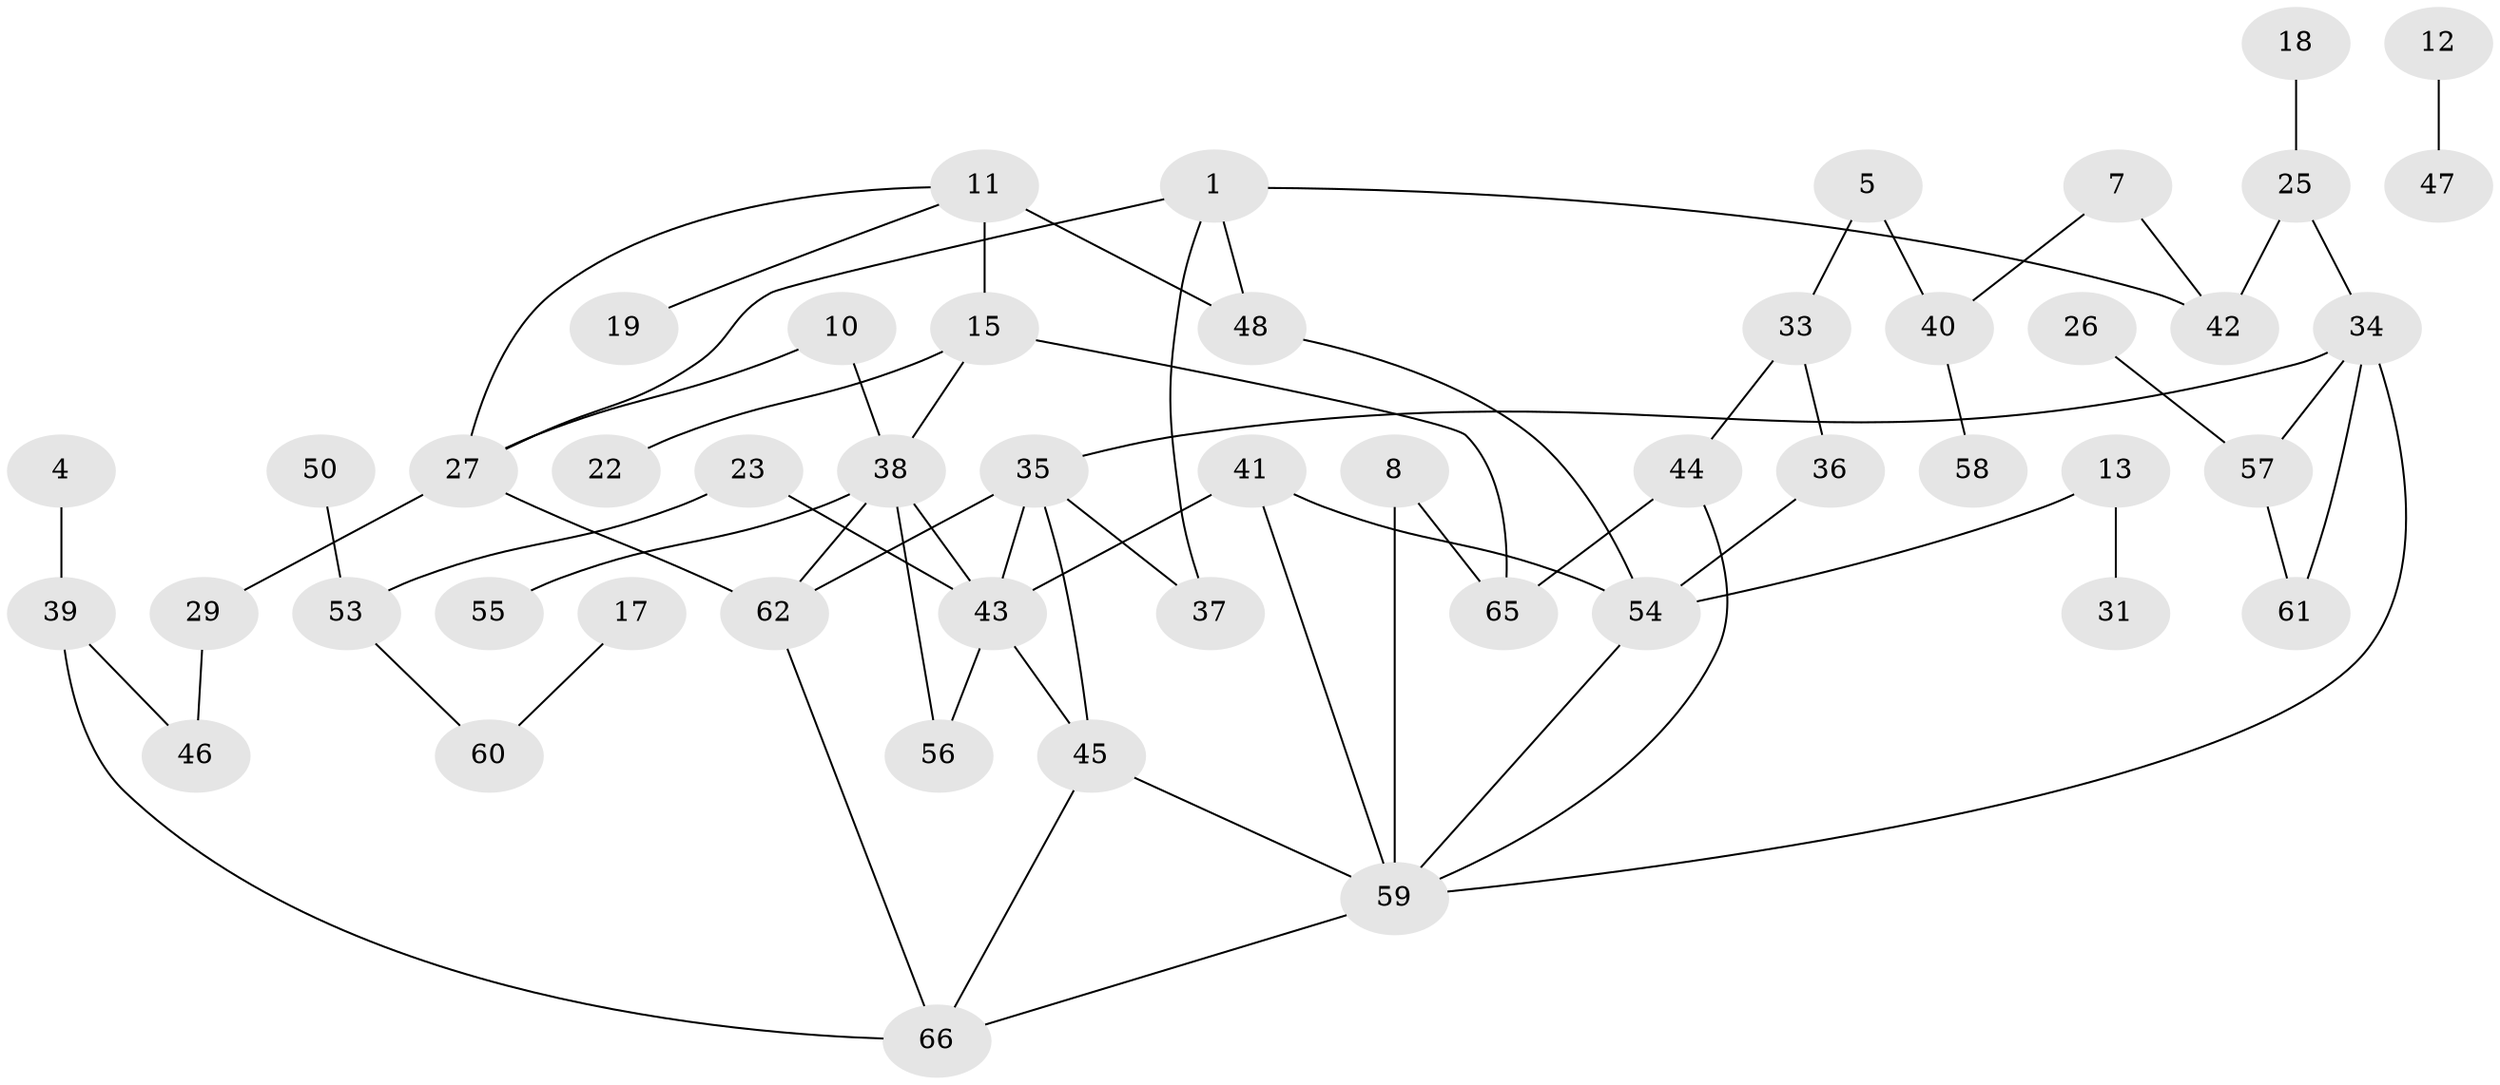// original degree distribution, {4: 0.0916030534351145, 3: 0.19083969465648856, 1: 0.26717557251908397, 0: 0.11450381679389313, 2: 0.2900763358778626, 6: 0.015267175572519083, 7: 0.007633587786259542, 5: 0.022900763358778626}
// Generated by graph-tools (version 1.1) at 2025/35/03/04/25 23:35:53]
// undirected, 49 vertices, 67 edges
graph export_dot {
  node [color=gray90,style=filled];
  1;
  4;
  5;
  7;
  8;
  10;
  11;
  12;
  13;
  15;
  17;
  18;
  19;
  22;
  23;
  25;
  26;
  27;
  29;
  31;
  33;
  34;
  35;
  36;
  37;
  38;
  39;
  40;
  41;
  42;
  43;
  44;
  45;
  46;
  47;
  48;
  50;
  53;
  54;
  55;
  56;
  57;
  58;
  59;
  60;
  61;
  62;
  65;
  66;
  1 -- 27 [weight=1.0];
  1 -- 37 [weight=1.0];
  1 -- 42 [weight=1.0];
  1 -- 48 [weight=1.0];
  4 -- 39 [weight=1.0];
  5 -- 33 [weight=1.0];
  5 -- 40 [weight=1.0];
  7 -- 40 [weight=1.0];
  7 -- 42 [weight=1.0];
  8 -- 59 [weight=1.0];
  8 -- 65 [weight=1.0];
  10 -- 27 [weight=1.0];
  10 -- 38 [weight=1.0];
  11 -- 15 [weight=1.0];
  11 -- 19 [weight=1.0];
  11 -- 27 [weight=1.0];
  11 -- 48 [weight=2.0];
  12 -- 47 [weight=1.0];
  13 -- 31 [weight=1.0];
  13 -- 54 [weight=1.0];
  15 -- 22 [weight=1.0];
  15 -- 38 [weight=1.0];
  15 -- 65 [weight=1.0];
  17 -- 60 [weight=1.0];
  18 -- 25 [weight=1.0];
  23 -- 43 [weight=1.0];
  23 -- 53 [weight=1.0];
  25 -- 34 [weight=1.0];
  25 -- 42 [weight=1.0];
  26 -- 57 [weight=1.0];
  27 -- 29 [weight=1.0];
  27 -- 62 [weight=1.0];
  29 -- 46 [weight=1.0];
  33 -- 36 [weight=1.0];
  33 -- 44 [weight=1.0];
  34 -- 35 [weight=1.0];
  34 -- 57 [weight=1.0];
  34 -- 59 [weight=1.0];
  34 -- 61 [weight=1.0];
  35 -- 37 [weight=1.0];
  35 -- 43 [weight=1.0];
  35 -- 45 [weight=1.0];
  35 -- 62 [weight=1.0];
  36 -- 54 [weight=1.0];
  38 -- 43 [weight=1.0];
  38 -- 55 [weight=1.0];
  38 -- 56 [weight=1.0];
  38 -- 62 [weight=1.0];
  39 -- 46 [weight=1.0];
  39 -- 66 [weight=1.0];
  40 -- 58 [weight=1.0];
  41 -- 43 [weight=1.0];
  41 -- 54 [weight=1.0];
  41 -- 59 [weight=1.0];
  43 -- 45 [weight=1.0];
  43 -- 56 [weight=1.0];
  44 -- 59 [weight=1.0];
  44 -- 65 [weight=1.0];
  45 -- 59 [weight=1.0];
  45 -- 66 [weight=1.0];
  48 -- 54 [weight=1.0];
  50 -- 53 [weight=1.0];
  53 -- 60 [weight=1.0];
  54 -- 59 [weight=1.0];
  57 -- 61 [weight=1.0];
  59 -- 66 [weight=1.0];
  62 -- 66 [weight=1.0];
}
